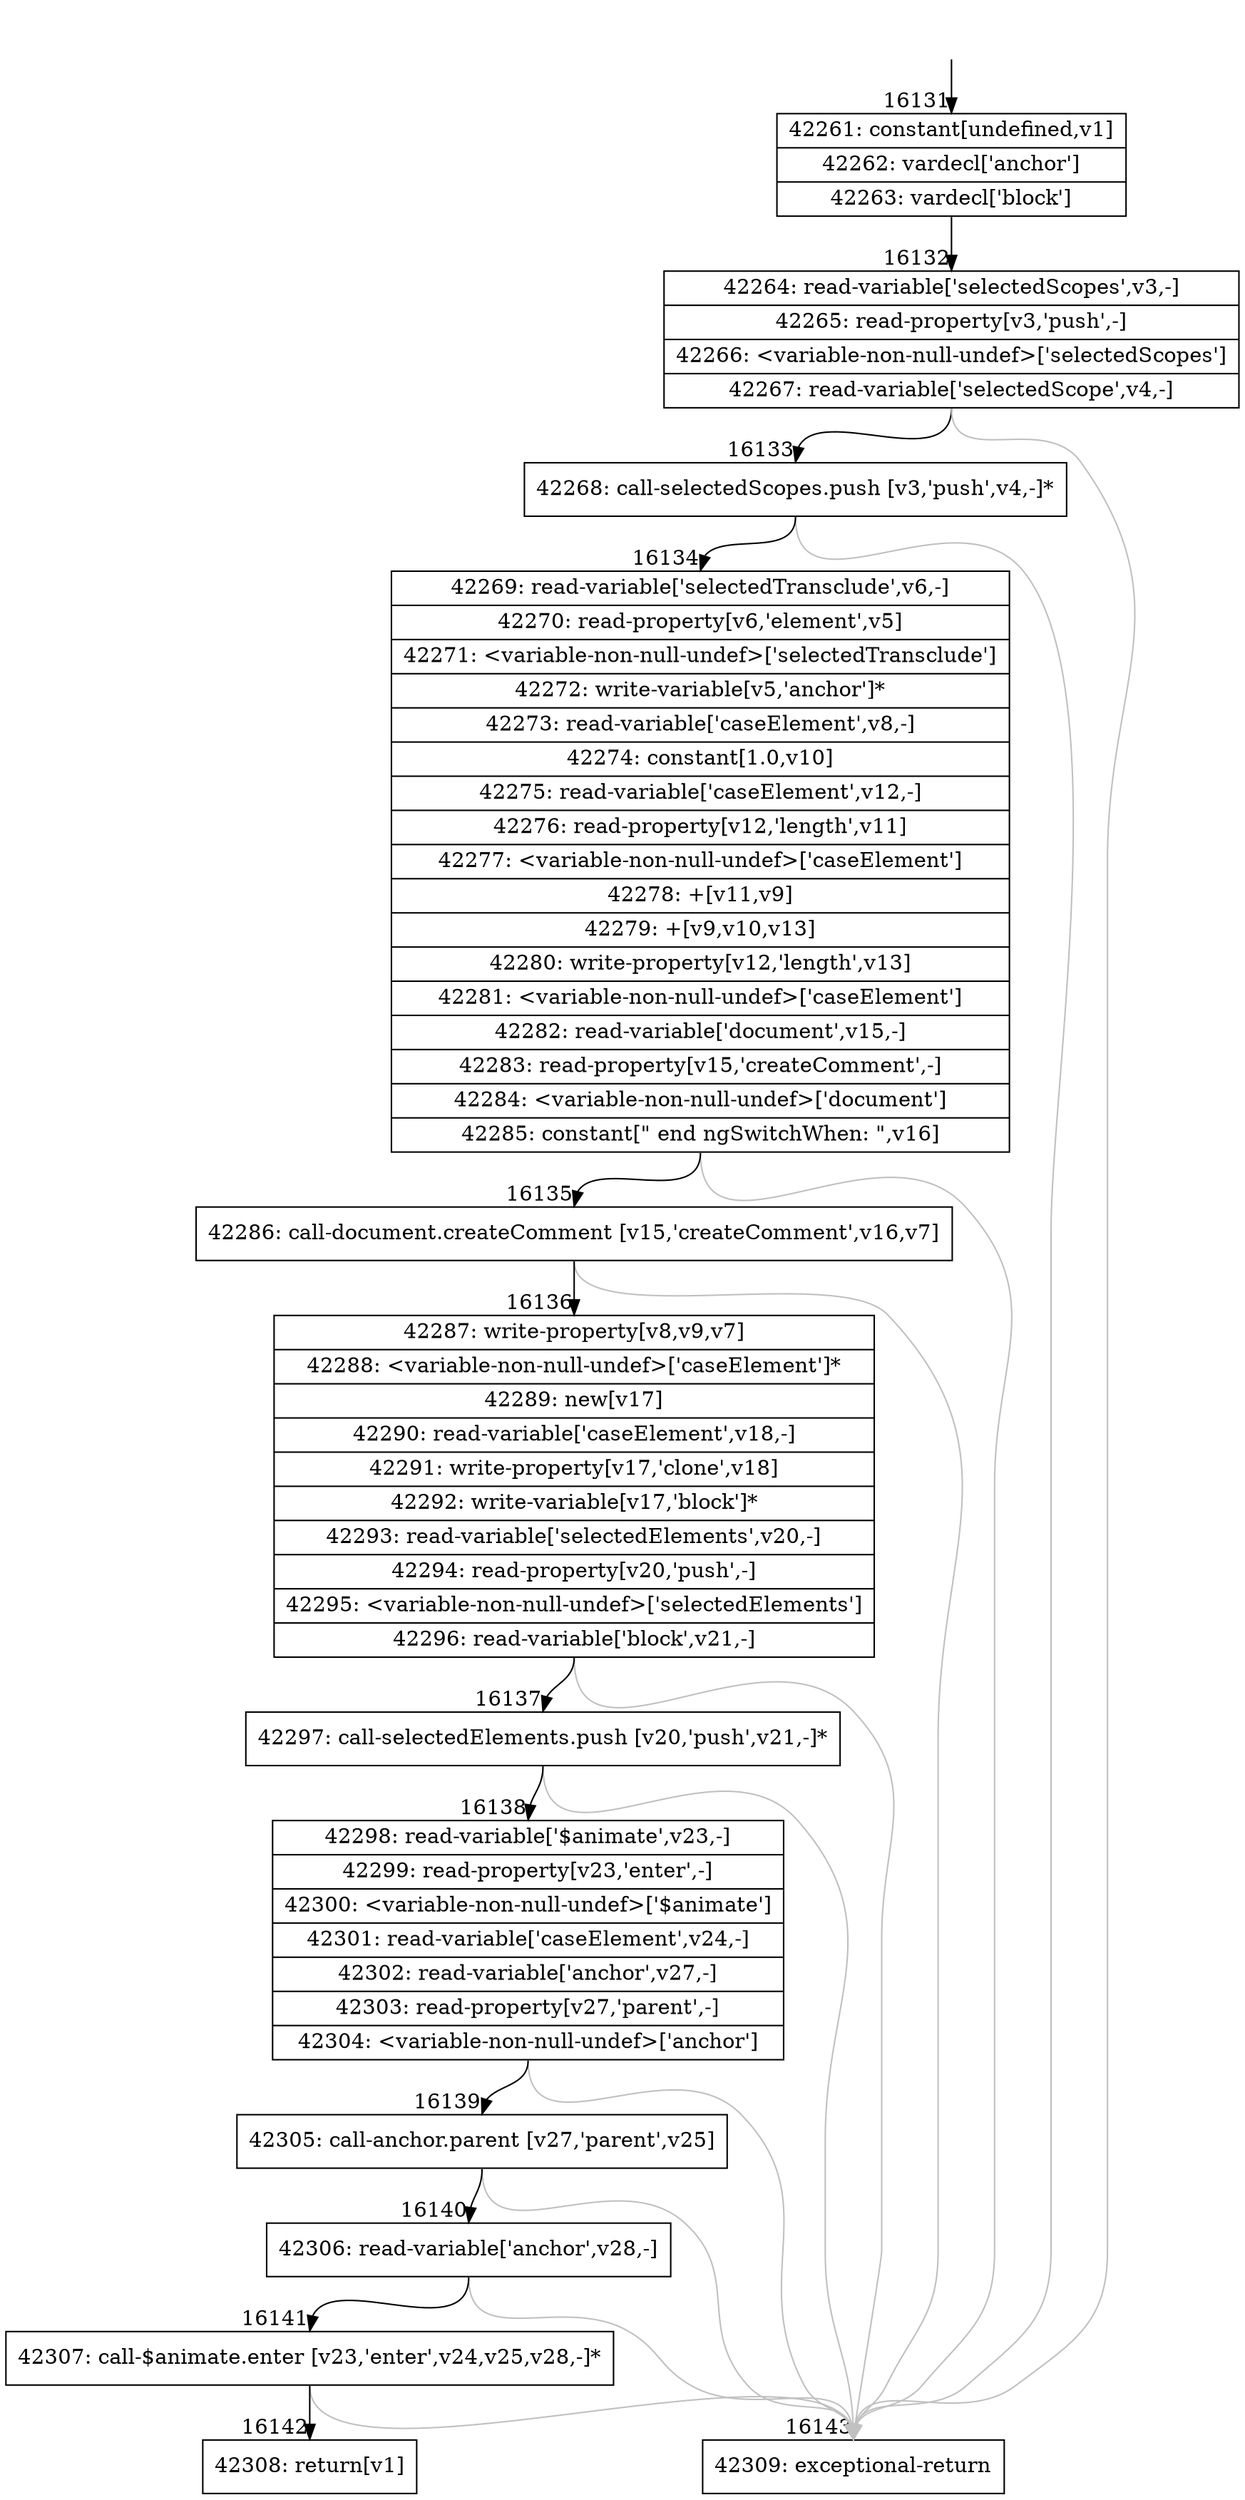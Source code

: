 digraph {
rankdir="TD"
BB_entry1300[shape=none,label=""];
BB_entry1300 -> BB16131 [tailport=s, headport=n, headlabel="    16131"]
BB16131 [shape=record label="{42261: constant[undefined,v1]|42262: vardecl['anchor']|42263: vardecl['block']}" ] 
BB16131 -> BB16132 [tailport=s, headport=n, headlabel="      16132"]
BB16132 [shape=record label="{42264: read-variable['selectedScopes',v3,-]|42265: read-property[v3,'push',-]|42266: \<variable-non-null-undef\>['selectedScopes']|42267: read-variable['selectedScope',v4,-]}" ] 
BB16132 -> BB16133 [tailport=s, headport=n, headlabel="      16133"]
BB16132 -> BB16143 [tailport=s, headport=n, color=gray, headlabel="      16143"]
BB16133 [shape=record label="{42268: call-selectedScopes.push [v3,'push',v4,-]*}" ] 
BB16133 -> BB16134 [tailport=s, headport=n, headlabel="      16134"]
BB16133 -> BB16143 [tailport=s, headport=n, color=gray]
BB16134 [shape=record label="{42269: read-variable['selectedTransclude',v6,-]|42270: read-property[v6,'element',v5]|42271: \<variable-non-null-undef\>['selectedTransclude']|42272: write-variable[v5,'anchor']*|42273: read-variable['caseElement',v8,-]|42274: constant[1.0,v10]|42275: read-variable['caseElement',v12,-]|42276: read-property[v12,'length',v11]|42277: \<variable-non-null-undef\>['caseElement']|42278: +[v11,v9]|42279: +[v9,v10,v13]|42280: write-property[v12,'length',v13]|42281: \<variable-non-null-undef\>['caseElement']|42282: read-variable['document',v15,-]|42283: read-property[v15,'createComment',-]|42284: \<variable-non-null-undef\>['document']|42285: constant[\" end ngSwitchWhen: \",v16]}" ] 
BB16134 -> BB16135 [tailport=s, headport=n, headlabel="      16135"]
BB16134 -> BB16143 [tailport=s, headport=n, color=gray]
BB16135 [shape=record label="{42286: call-document.createComment [v15,'createComment',v16,v7]}" ] 
BB16135 -> BB16136 [tailport=s, headport=n, headlabel="      16136"]
BB16135 -> BB16143 [tailport=s, headport=n, color=gray]
BB16136 [shape=record label="{42287: write-property[v8,v9,v7]|42288: \<variable-non-null-undef\>['caseElement']*|42289: new[v17]|42290: read-variable['caseElement',v18,-]|42291: write-property[v17,'clone',v18]|42292: write-variable[v17,'block']*|42293: read-variable['selectedElements',v20,-]|42294: read-property[v20,'push',-]|42295: \<variable-non-null-undef\>['selectedElements']|42296: read-variable['block',v21,-]}" ] 
BB16136 -> BB16137 [tailport=s, headport=n, headlabel="      16137"]
BB16136 -> BB16143 [tailport=s, headport=n, color=gray]
BB16137 [shape=record label="{42297: call-selectedElements.push [v20,'push',v21,-]*}" ] 
BB16137 -> BB16138 [tailport=s, headport=n, headlabel="      16138"]
BB16137 -> BB16143 [tailport=s, headport=n, color=gray]
BB16138 [shape=record label="{42298: read-variable['$animate',v23,-]|42299: read-property[v23,'enter',-]|42300: \<variable-non-null-undef\>['$animate']|42301: read-variable['caseElement',v24,-]|42302: read-variable['anchor',v27,-]|42303: read-property[v27,'parent',-]|42304: \<variable-non-null-undef\>['anchor']}" ] 
BB16138 -> BB16139 [tailport=s, headport=n, headlabel="      16139"]
BB16138 -> BB16143 [tailport=s, headport=n, color=gray]
BB16139 [shape=record label="{42305: call-anchor.parent [v27,'parent',v25]}" ] 
BB16139 -> BB16140 [tailport=s, headport=n, headlabel="      16140"]
BB16139 -> BB16143 [tailport=s, headport=n, color=gray]
BB16140 [shape=record label="{42306: read-variable['anchor',v28,-]}" ] 
BB16140 -> BB16141 [tailport=s, headport=n, headlabel="      16141"]
BB16140 -> BB16143 [tailport=s, headport=n, color=gray]
BB16141 [shape=record label="{42307: call-$animate.enter [v23,'enter',v24,v25,v28,-]*}" ] 
BB16141 -> BB16142 [tailport=s, headport=n, headlabel="      16142"]
BB16141 -> BB16143 [tailport=s, headport=n, color=gray]
BB16142 [shape=record label="{42308: return[v1]}" ] 
BB16143 [shape=record label="{42309: exceptional-return}" ] 
//#$~ 27784
}
